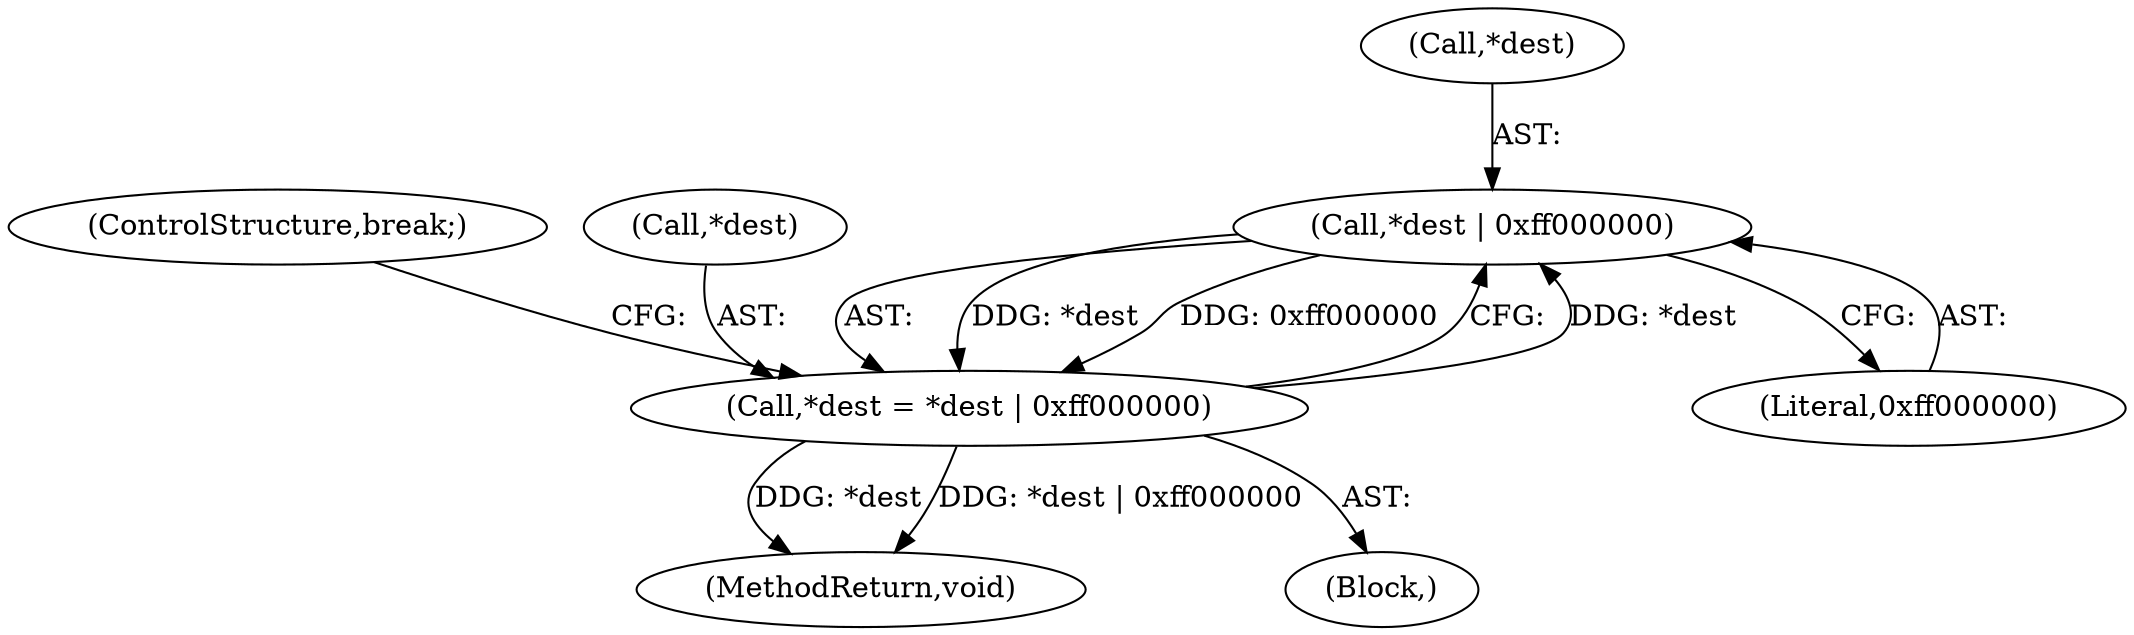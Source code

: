digraph "0_poppler_7b2d314a61fd0e12f47c62996cb49ec0d1ba747a_1@pointer" {
"1000234" [label="(Call,*dest | 0xff000000)"];
"1000231" [label="(Call,*dest = *dest | 0xff000000)"];
"1000234" [label="(Call,*dest | 0xff000000)"];
"1000234" [label="(Call,*dest | 0xff000000)"];
"1000238" [label="(ControlStructure,break;)"];
"1000361" [label="(MethodReturn,void)"];
"1000235" [label="(Call,*dest)"];
"1000237" [label="(Literal,0xff000000)"];
"1000230" [label="(Block,)"];
"1000231" [label="(Call,*dest = *dest | 0xff000000)"];
"1000232" [label="(Call,*dest)"];
"1000234" -> "1000231"  [label="AST: "];
"1000234" -> "1000237"  [label="CFG: "];
"1000235" -> "1000234"  [label="AST: "];
"1000237" -> "1000234"  [label="AST: "];
"1000231" -> "1000234"  [label="CFG: "];
"1000234" -> "1000231"  [label="DDG: *dest"];
"1000234" -> "1000231"  [label="DDG: 0xff000000"];
"1000231" -> "1000234"  [label="DDG: *dest"];
"1000231" -> "1000230"  [label="AST: "];
"1000232" -> "1000231"  [label="AST: "];
"1000238" -> "1000231"  [label="CFG: "];
"1000231" -> "1000361"  [label="DDG: *dest"];
"1000231" -> "1000361"  [label="DDG: *dest | 0xff000000"];
}
